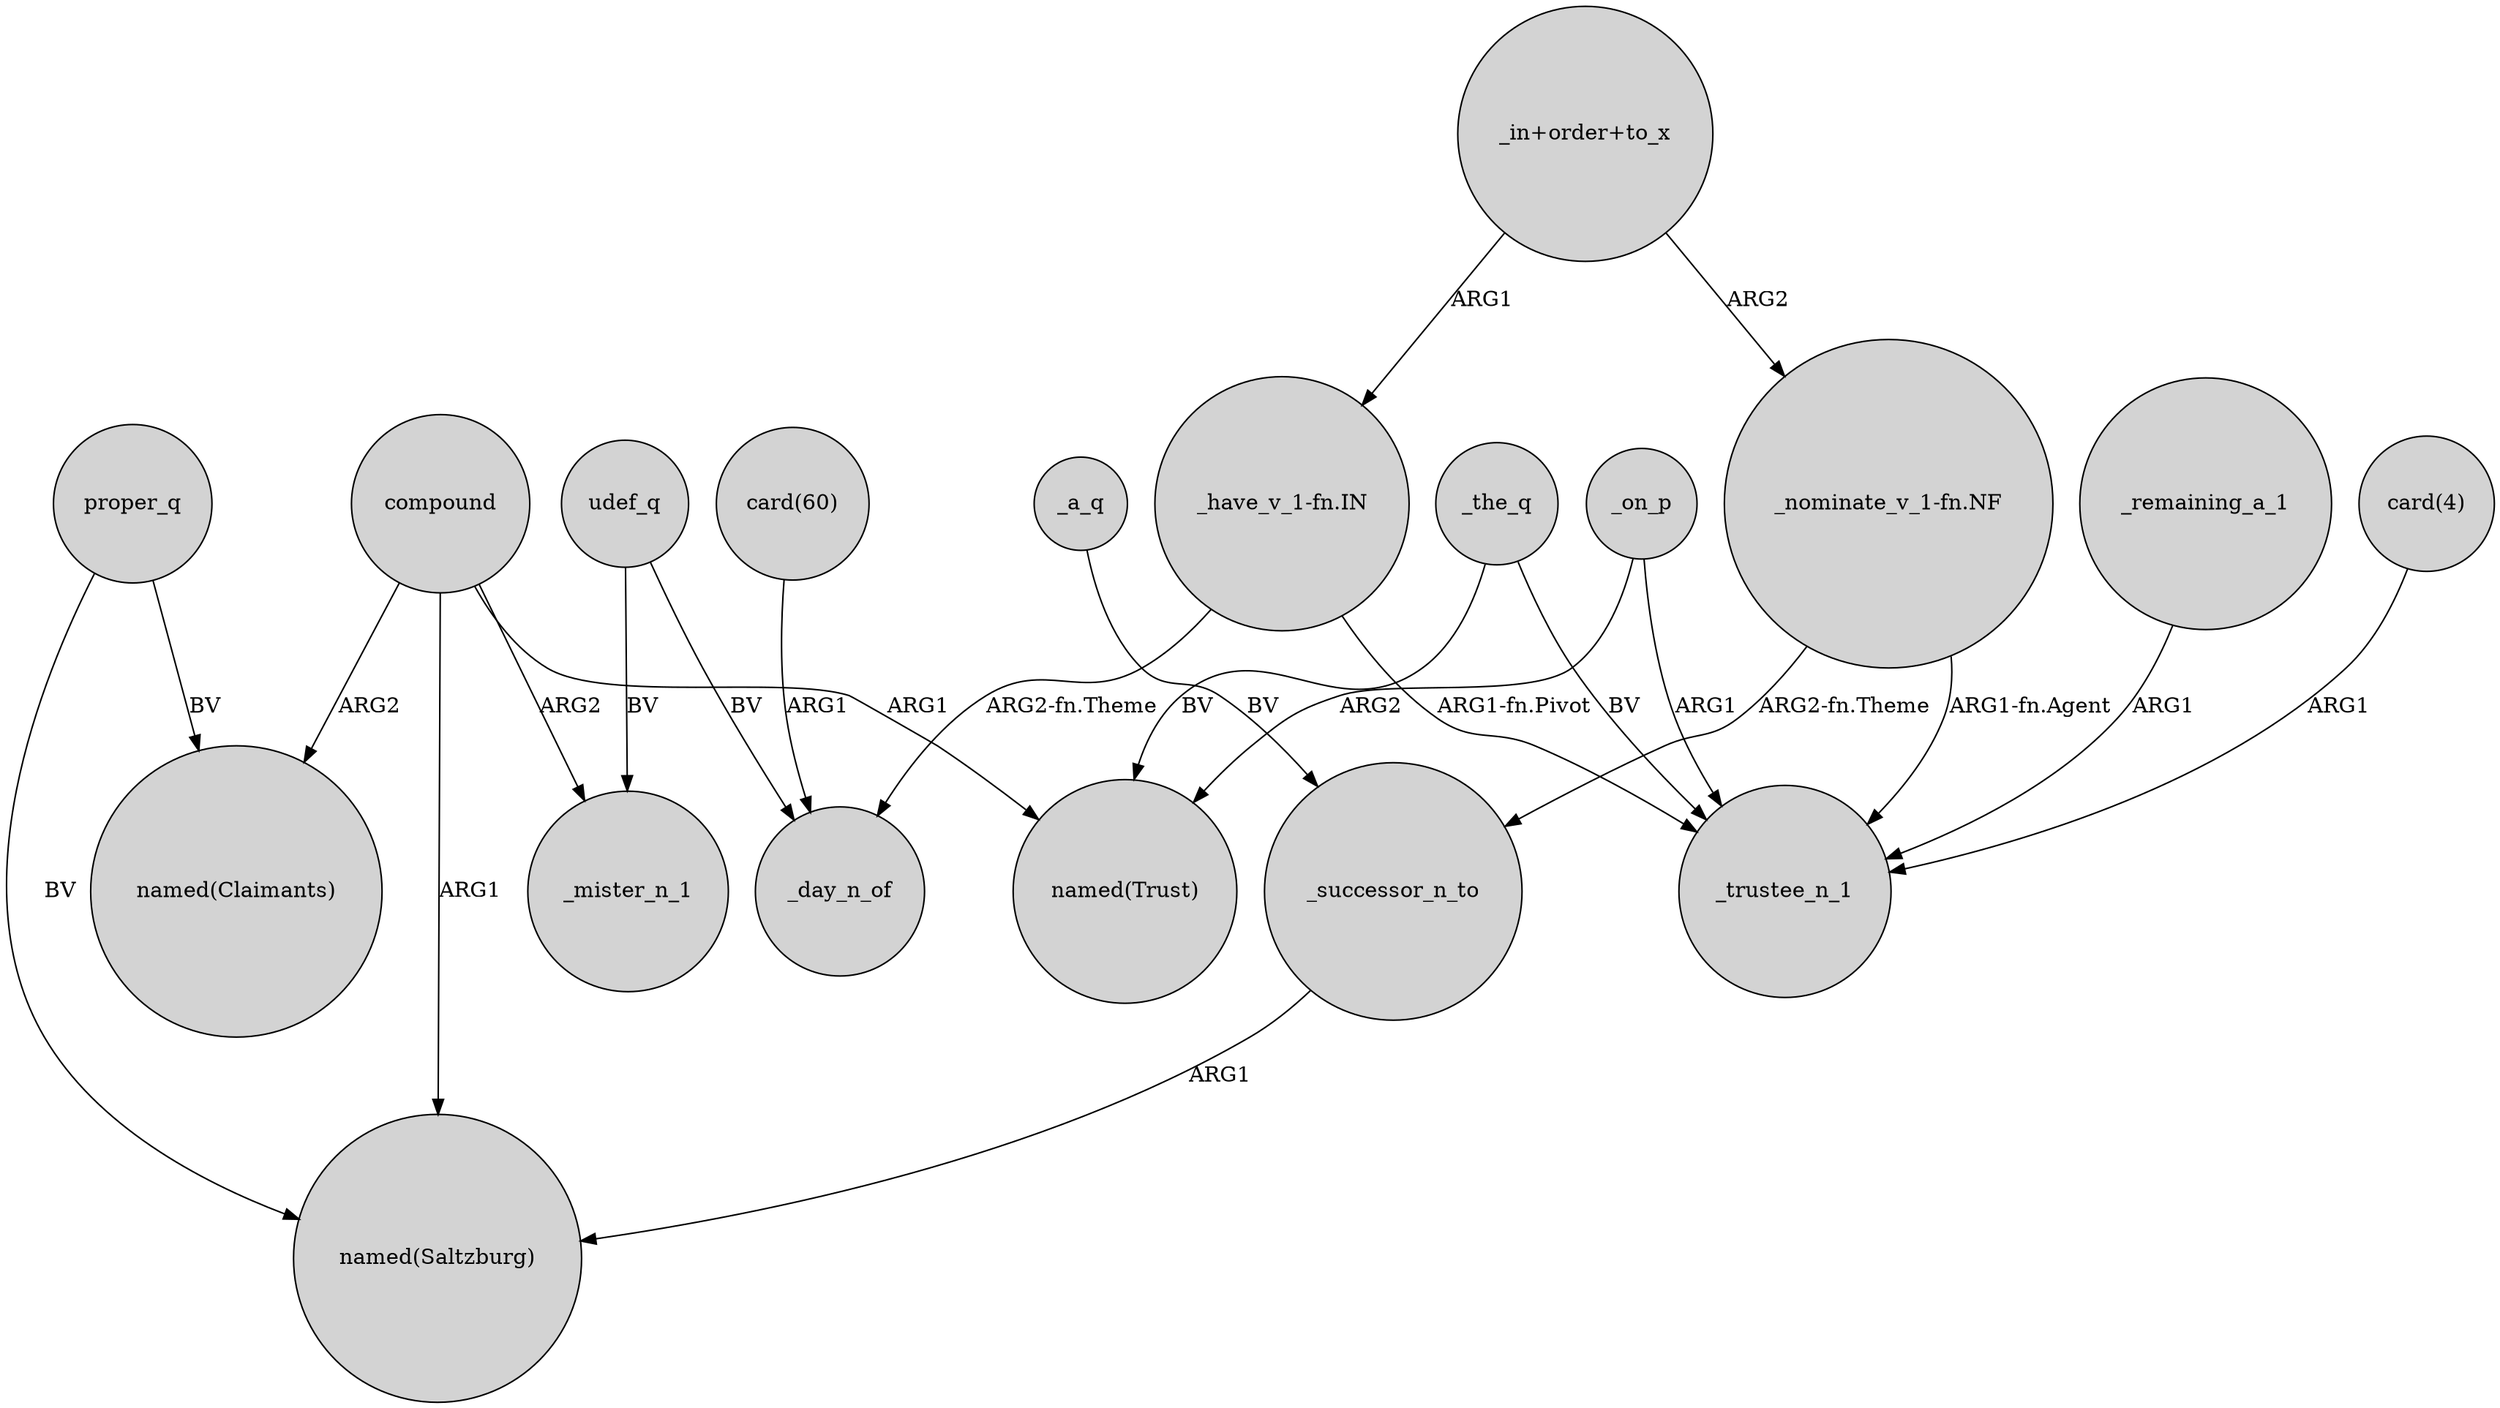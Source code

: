 digraph {
	node [shape=circle style=filled]
	proper_q -> "named(Saltzburg)" [label=BV]
	_on_p -> "named(Trust)" [label=ARG2]
	"_in+order+to_x" -> "_nominate_v_1-fn.NF" [label=ARG2]
	"_have_v_1-fn.IN" -> _day_n_of [label="ARG2-fn.Theme"]
	compound -> _mister_n_1 [label=ARG2]
	compound -> "named(Saltzburg)" [label=ARG1]
	compound -> "named(Claimants)" [label=ARG2]
	compound -> "named(Trust)" [label=ARG1]
	udef_q -> _mister_n_1 [label=BV]
	"card(60)" -> _day_n_of [label=ARG1]
	udef_q -> _day_n_of [label=BV]
	_a_q -> _successor_n_to [label=BV]
	"_have_v_1-fn.IN" -> _trustee_n_1 [label="ARG1-fn.Pivot"]
	_the_q -> "named(Trust)" [label=BV]
	_remaining_a_1 -> _trustee_n_1 [label=ARG1]
	_the_q -> _trustee_n_1 [label=BV]
	"_nominate_v_1-fn.NF" -> _trustee_n_1 [label="ARG1-fn.Agent"]
	"_in+order+to_x" -> "_have_v_1-fn.IN" [label=ARG1]
	_on_p -> _trustee_n_1 [label=ARG1]
	"_nominate_v_1-fn.NF" -> _successor_n_to [label="ARG2-fn.Theme"]
	"card(4)" -> _trustee_n_1 [label=ARG1]
	proper_q -> "named(Claimants)" [label=BV]
	_successor_n_to -> "named(Saltzburg)" [label=ARG1]
}
